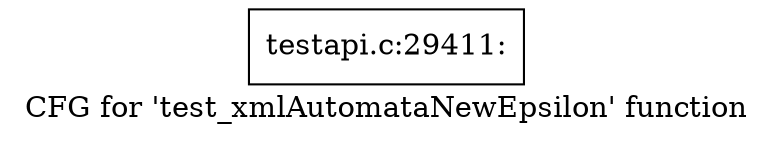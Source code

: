 digraph "CFG for 'test_xmlAutomataNewEpsilon' function" {
	label="CFG for 'test_xmlAutomataNewEpsilon' function";

	Node0x4887920 [shape=record,label="{testapi.c:29411:}"];
}
